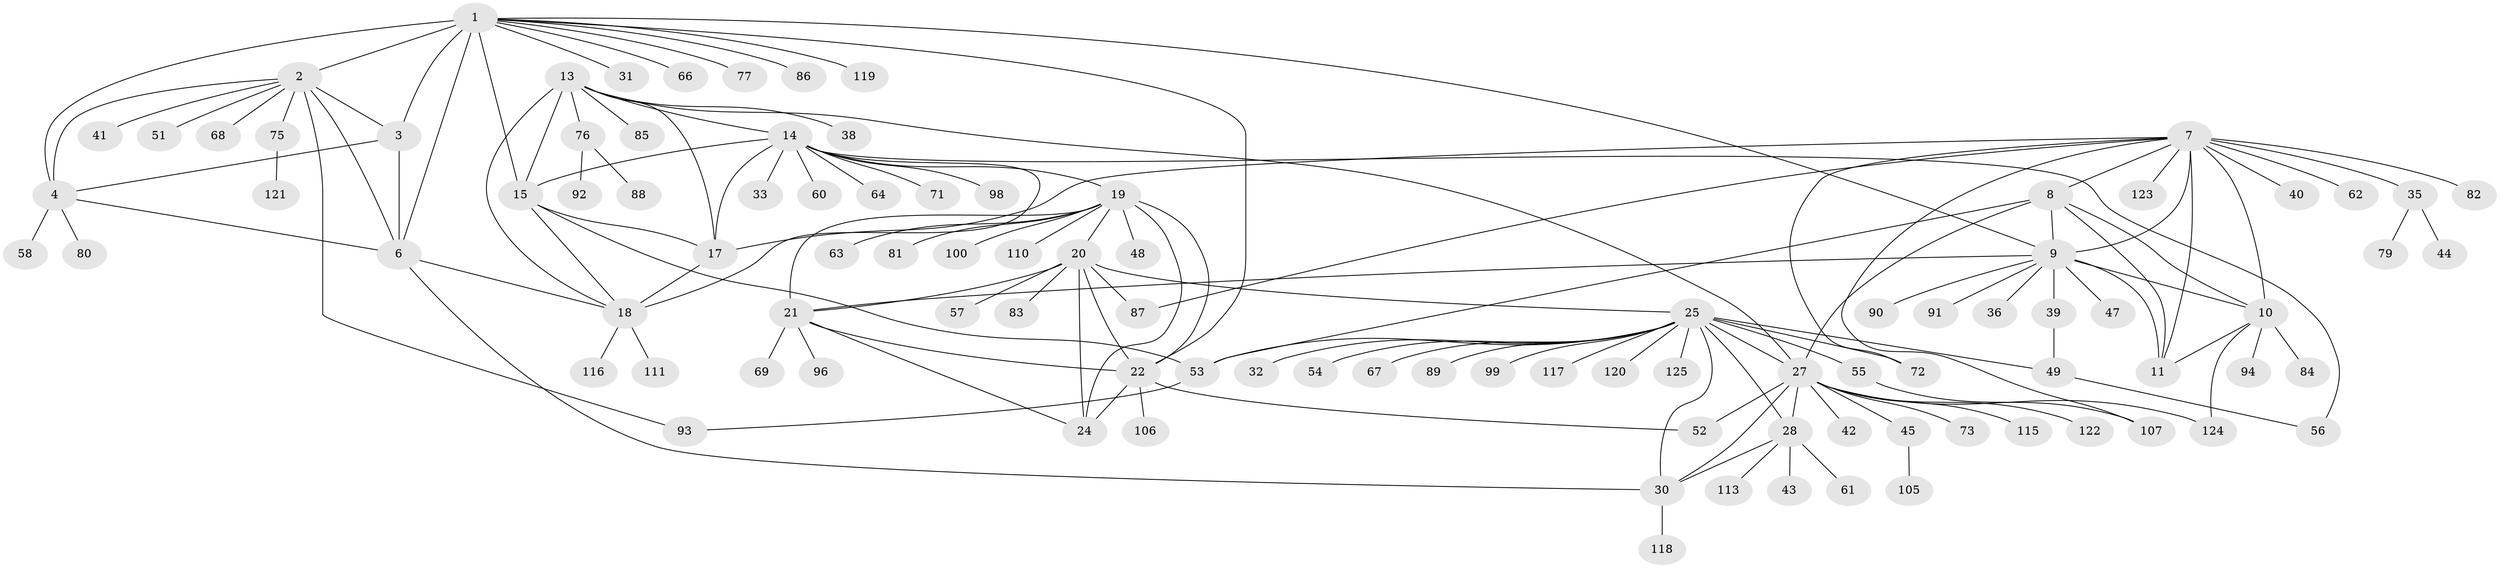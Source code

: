 // Generated by graph-tools (version 1.1) at 2025/52/02/27/25 19:52:22]
// undirected, 100 vertices, 143 edges
graph export_dot {
graph [start="1"]
  node [color=gray90,style=filled];
  1 [super="+5"];
  2 [super="+97"];
  3 [super="+112"];
  4 [super="+34"];
  6 [super="+95"];
  7 [super="+103"];
  8;
  9 [super="+12"];
  10 [super="+74"];
  11;
  13 [super="+37"];
  14 [super="+16"];
  15 [super="+59"];
  17;
  18 [super="+114"];
  19 [super="+23"];
  20 [super="+78"];
  21 [super="+108"];
  22 [super="+46"];
  24 [super="+50"];
  25 [super="+26"];
  27 [super="+29"];
  28 [super="+70"];
  30 [super="+109"];
  31;
  32;
  33;
  35 [super="+102"];
  36;
  38;
  39;
  40;
  41;
  42;
  43;
  44;
  45;
  47;
  48;
  49 [super="+65"];
  51;
  52;
  53 [super="+101"];
  54;
  55;
  56;
  57;
  58;
  60;
  61;
  62;
  63;
  64;
  66;
  67;
  68;
  69 [super="+104"];
  71;
  72;
  73;
  75;
  76;
  77;
  79;
  80;
  81;
  82;
  83;
  84;
  85;
  86;
  87;
  88;
  89;
  90;
  91;
  92;
  93;
  94;
  96;
  98;
  99;
  100;
  105;
  106;
  107;
  110;
  111;
  113;
  115;
  116;
  117;
  118;
  119;
  120;
  121;
  122;
  123;
  124;
  125;
  1 -- 2 [weight=2];
  1 -- 3 [weight=2];
  1 -- 4 [weight=2];
  1 -- 6 [weight=2];
  1 -- 22;
  1 -- 31;
  1 -- 119;
  1 -- 66;
  1 -- 9;
  1 -- 77;
  1 -- 15;
  1 -- 86;
  2 -- 3;
  2 -- 4;
  2 -- 6;
  2 -- 41;
  2 -- 51;
  2 -- 68;
  2 -- 75;
  2 -- 93;
  3 -- 4;
  3 -- 6;
  4 -- 6;
  4 -- 58;
  4 -- 80;
  6 -- 30;
  6 -- 18;
  7 -- 8;
  7 -- 9 [weight=2];
  7 -- 10;
  7 -- 11;
  7 -- 17;
  7 -- 35;
  7 -- 40;
  7 -- 62;
  7 -- 72;
  7 -- 82;
  7 -- 87;
  7 -- 107;
  7 -- 123;
  8 -- 9 [weight=2];
  8 -- 10;
  8 -- 11;
  8 -- 27;
  8 -- 53;
  9 -- 10 [weight=2];
  9 -- 11 [weight=2];
  9 -- 21;
  9 -- 90;
  9 -- 36;
  9 -- 39;
  9 -- 47;
  9 -- 91;
  10 -- 11;
  10 -- 84;
  10 -- 94;
  10 -- 124;
  13 -- 14 [weight=2];
  13 -- 15;
  13 -- 17;
  13 -- 18;
  13 -- 38;
  13 -- 76;
  13 -- 85;
  13 -- 27;
  14 -- 15 [weight=2];
  14 -- 17 [weight=2];
  14 -- 18 [weight=2];
  14 -- 33;
  14 -- 56;
  14 -- 60;
  14 -- 71;
  14 -- 19;
  14 -- 64;
  14 -- 98;
  15 -- 17;
  15 -- 18;
  15 -- 53;
  17 -- 18;
  18 -- 111;
  18 -- 116;
  19 -- 20 [weight=2];
  19 -- 21 [weight=2];
  19 -- 22 [weight=2];
  19 -- 24 [weight=2];
  19 -- 48;
  19 -- 100;
  19 -- 110;
  19 -- 81;
  19 -- 63;
  20 -- 21;
  20 -- 22;
  20 -- 24;
  20 -- 25;
  20 -- 57;
  20 -- 83;
  20 -- 87;
  21 -- 22;
  21 -- 24;
  21 -- 69;
  21 -- 96;
  22 -- 24;
  22 -- 52;
  22 -- 106;
  25 -- 27 [weight=4];
  25 -- 28 [weight=2];
  25 -- 30 [weight=2];
  25 -- 32;
  25 -- 49;
  25 -- 53;
  25 -- 54;
  25 -- 55;
  25 -- 89;
  25 -- 117;
  25 -- 120;
  25 -- 125;
  25 -- 67;
  25 -- 99;
  25 -- 72;
  27 -- 28 [weight=2];
  27 -- 30 [weight=2];
  27 -- 42;
  27 -- 73;
  27 -- 124;
  27 -- 122;
  27 -- 45;
  27 -- 115;
  27 -- 52;
  28 -- 30;
  28 -- 43;
  28 -- 61;
  28 -- 113;
  30 -- 118;
  35 -- 44;
  35 -- 79;
  39 -- 49;
  45 -- 105;
  49 -- 56;
  53 -- 93;
  55 -- 107;
  75 -- 121;
  76 -- 88;
  76 -- 92;
}
